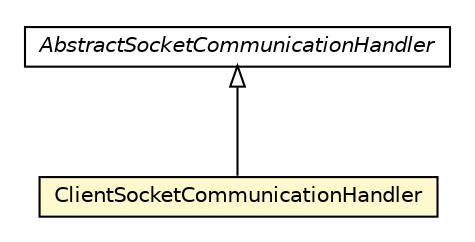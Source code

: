 #!/usr/local/bin/dot
#
# Class diagram 
# Generated by UMLGraph version R5_6-24-gf6e263 (http://www.umlgraph.org/)
#

digraph G {
	edge [fontname="Helvetica",fontsize=10,labelfontname="Helvetica",labelfontsize=10];
	node [fontname="Helvetica",fontsize=10,shape=plaintext];
	nodesep=0.25;
	ranksep=0.5;
	// org.universAAL.ri.gateway.communicator.service.impl.ClientSocketCommunicationHandler
	c13855 [label=<<table title="org.universAAL.ri.gateway.communicator.service.impl.ClientSocketCommunicationHandler" border="0" cellborder="1" cellspacing="0" cellpadding="2" port="p" bgcolor="lemonChiffon" href="./ClientSocketCommunicationHandler.html">
		<tr><td><table border="0" cellspacing="0" cellpadding="1">
<tr><td align="center" balign="center"> ClientSocketCommunicationHandler </td></tr>
		</table></td></tr>
		</table>>, URL="./ClientSocketCommunicationHandler.html", fontname="Helvetica", fontcolor="black", fontsize=10.0];
	// org.universAAL.ri.gateway.communicator.service.impl.AbstractSocketCommunicationHandler
	c13860 [label=<<table title="org.universAAL.ri.gateway.communicator.service.impl.AbstractSocketCommunicationHandler" border="0" cellborder="1" cellspacing="0" cellpadding="2" port="p" href="./AbstractSocketCommunicationHandler.html">
		<tr><td><table border="0" cellspacing="0" cellpadding="1">
<tr><td align="center" balign="center"><font face="Helvetica-Oblique"> AbstractSocketCommunicationHandler </font></td></tr>
		</table></td></tr>
		</table>>, URL="./AbstractSocketCommunicationHandler.html", fontname="Helvetica", fontcolor="black", fontsize=10.0];
	//org.universAAL.ri.gateway.communicator.service.impl.ClientSocketCommunicationHandler extends org.universAAL.ri.gateway.communicator.service.impl.AbstractSocketCommunicationHandler
	c13860:p -> c13855:p [dir=back,arrowtail=empty];
}


